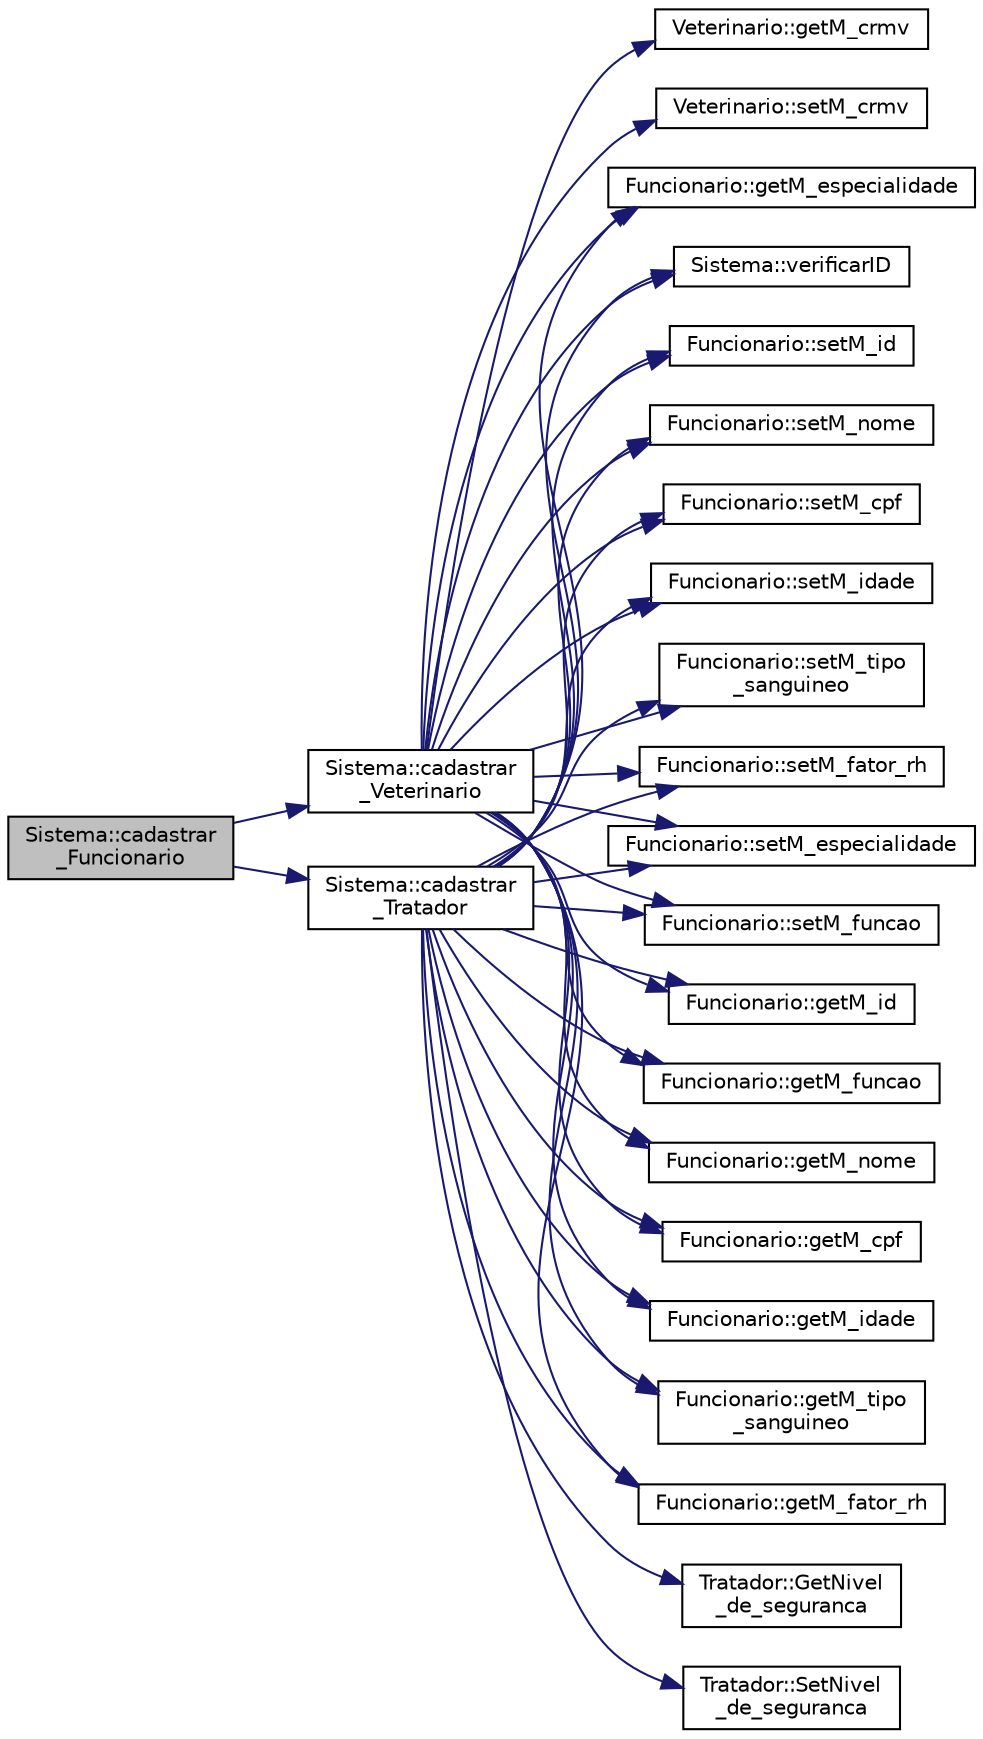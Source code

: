 digraph "Sistema::cadastrar_Funcionario"
{
  edge [fontname="Helvetica",fontsize="10",labelfontname="Helvetica",labelfontsize="10"];
  node [fontname="Helvetica",fontsize="10",shape=record];
  rankdir="LR";
  Node34 [label="Sistema::cadastrar\l_Funcionario",height=0.2,width=0.4,color="black", fillcolor="grey75", style="filled", fontcolor="black"];
  Node34 -> Node35 [color="midnightblue",fontsize="10",style="solid",fontname="Helvetica"];
  Node35 [label="Sistema::cadastrar\l_Tratador",height=0.2,width=0.4,color="black", fillcolor="white", style="filled",URL="$class_sistema.html#a8ced2bfb34f49850cb7304aa310a3f33",tooltip="Cadastra um tratador. "];
  Node35 -> Node36 [color="midnightblue",fontsize="10",style="solid",fontname="Helvetica"];
  Node36 [label="Sistema::verificarID",height=0.2,width=0.4,color="black", fillcolor="white", style="filled",URL="$class_sistema.html#a1d9ef2a50059785ec0d5d09e89a20b4f",tooltip="Checa se id do funcionário já existe. "];
  Node35 -> Node37 [color="midnightblue",fontsize="10",style="solid",fontname="Helvetica"];
  Node37 [label="Funcionario::setM_id",height=0.2,width=0.4,color="black", fillcolor="white", style="filled",URL="$class_funcionario.html#a9918c88dd2985cb8643f28407e5f0236"];
  Node35 -> Node38 [color="midnightblue",fontsize="10",style="solid",fontname="Helvetica"];
  Node38 [label="Funcionario::setM_nome",height=0.2,width=0.4,color="black", fillcolor="white", style="filled",URL="$class_funcionario.html#a85a4128d2eae877de922cd3259054e43"];
  Node35 -> Node39 [color="midnightblue",fontsize="10",style="solid",fontname="Helvetica"];
  Node39 [label="Funcionario::setM_cpf",height=0.2,width=0.4,color="black", fillcolor="white", style="filled",URL="$class_funcionario.html#a34df8d7817934b39bf55862532f222f6"];
  Node35 -> Node40 [color="midnightblue",fontsize="10",style="solid",fontname="Helvetica"];
  Node40 [label="Funcionario::setM_idade",height=0.2,width=0.4,color="black", fillcolor="white", style="filled",URL="$class_funcionario.html#a94d479f6870613825b0d6fb1b914bac0"];
  Node35 -> Node41 [color="midnightblue",fontsize="10",style="solid",fontname="Helvetica"];
  Node41 [label="Funcionario::setM_tipo\l_sanguineo",height=0.2,width=0.4,color="black", fillcolor="white", style="filled",URL="$class_funcionario.html#aaa528174dd7a3e3d3d7dfd5a20455a34"];
  Node35 -> Node42 [color="midnightblue",fontsize="10",style="solid",fontname="Helvetica"];
  Node42 [label="Funcionario::setM_fator_rh",height=0.2,width=0.4,color="black", fillcolor="white", style="filled",URL="$class_funcionario.html#a96f023d8dbc4b2ee7ead46a1cb91e9a2"];
  Node35 -> Node43 [color="midnightblue",fontsize="10",style="solid",fontname="Helvetica"];
  Node43 [label="Funcionario::setM_especialidade",height=0.2,width=0.4,color="black", fillcolor="white", style="filled",URL="$class_funcionario.html#a19534737bd7bf7f4b308bffebdfaa9cd"];
  Node35 -> Node44 [color="midnightblue",fontsize="10",style="solid",fontname="Helvetica"];
  Node44 [label="Funcionario::setM_funcao",height=0.2,width=0.4,color="black", fillcolor="white", style="filled",URL="$class_funcionario.html#a9de9412bb27baa22675f288548b8d870"];
  Node35 -> Node45 [color="midnightblue",fontsize="10",style="solid",fontname="Helvetica"];
  Node45 [label="Tratador::SetNivel\l_de_seguranca",height=0.2,width=0.4,color="black", fillcolor="white", style="filled",URL="$class_tratador.html#ad6335d5e5a07ee418ec32b7624f2de06"];
  Node35 -> Node46 [color="midnightblue",fontsize="10",style="solid",fontname="Helvetica"];
  Node46 [label="Funcionario::getM_id",height=0.2,width=0.4,color="black", fillcolor="white", style="filled",URL="$class_funcionario.html#a28862fda8ac97bae17caa6c6d8659ca8"];
  Node35 -> Node47 [color="midnightblue",fontsize="10",style="solid",fontname="Helvetica"];
  Node47 [label="Funcionario::getM_funcao",height=0.2,width=0.4,color="black", fillcolor="white", style="filled",URL="$class_funcionario.html#af9b915ef86c488403c1f3843bbf8fd95"];
  Node35 -> Node48 [color="midnightblue",fontsize="10",style="solid",fontname="Helvetica"];
  Node48 [label="Funcionario::getM_nome",height=0.2,width=0.4,color="black", fillcolor="white", style="filled",URL="$class_funcionario.html#abfafc40b693e6bf765998a78d23b2e58"];
  Node35 -> Node49 [color="midnightblue",fontsize="10",style="solid",fontname="Helvetica"];
  Node49 [label="Funcionario::getM_cpf",height=0.2,width=0.4,color="black", fillcolor="white", style="filled",URL="$class_funcionario.html#afe90ceedae9ae30ba014aa43e0556744"];
  Node35 -> Node50 [color="midnightblue",fontsize="10",style="solid",fontname="Helvetica"];
  Node50 [label="Funcionario::getM_idade",height=0.2,width=0.4,color="black", fillcolor="white", style="filled",URL="$class_funcionario.html#aa070eee31dbde8832868518a0f0d1436"];
  Node35 -> Node51 [color="midnightblue",fontsize="10",style="solid",fontname="Helvetica"];
  Node51 [label="Funcionario::getM_tipo\l_sanguineo",height=0.2,width=0.4,color="black", fillcolor="white", style="filled",URL="$class_funcionario.html#a43899ba443365c1e3b5e78e37a8ccd85"];
  Node35 -> Node52 [color="midnightblue",fontsize="10",style="solid",fontname="Helvetica"];
  Node52 [label="Funcionario::getM_fator_rh",height=0.2,width=0.4,color="black", fillcolor="white", style="filled",URL="$class_funcionario.html#ab34e46ef33b0f2918bcf129772ca28fb"];
  Node35 -> Node53 [color="midnightblue",fontsize="10",style="solid",fontname="Helvetica"];
  Node53 [label="Funcionario::getM_especialidade",height=0.2,width=0.4,color="black", fillcolor="white", style="filled",URL="$class_funcionario.html#ad04c633c1d9c9d0c0e794bad0b4d2adf"];
  Node35 -> Node54 [color="midnightblue",fontsize="10",style="solid",fontname="Helvetica"];
  Node54 [label="Tratador::GetNivel\l_de_seguranca",height=0.2,width=0.4,color="black", fillcolor="white", style="filled",URL="$class_tratador.html#a0cbcf60a869f43d17a040458aaf6a129"];
  Node34 -> Node55 [color="midnightblue",fontsize="10",style="solid",fontname="Helvetica"];
  Node55 [label="Sistema::cadastrar\l_Veterinario",height=0.2,width=0.4,color="black", fillcolor="white", style="filled",URL="$class_sistema.html#ae571232cb93233d37b18ca90edff3b53",tooltip="Cadastra um veterinário. "];
  Node55 -> Node36 [color="midnightblue",fontsize="10",style="solid",fontname="Helvetica"];
  Node55 -> Node37 [color="midnightblue",fontsize="10",style="solid",fontname="Helvetica"];
  Node55 -> Node38 [color="midnightblue",fontsize="10",style="solid",fontname="Helvetica"];
  Node55 -> Node39 [color="midnightblue",fontsize="10",style="solid",fontname="Helvetica"];
  Node55 -> Node40 [color="midnightblue",fontsize="10",style="solid",fontname="Helvetica"];
  Node55 -> Node41 [color="midnightblue",fontsize="10",style="solid",fontname="Helvetica"];
  Node55 -> Node42 [color="midnightblue",fontsize="10",style="solid",fontname="Helvetica"];
  Node55 -> Node43 [color="midnightblue",fontsize="10",style="solid",fontname="Helvetica"];
  Node55 -> Node44 [color="midnightblue",fontsize="10",style="solid",fontname="Helvetica"];
  Node55 -> Node56 [color="midnightblue",fontsize="10",style="solid",fontname="Helvetica"];
  Node56 [label="Veterinario::setM_crmv",height=0.2,width=0.4,color="black", fillcolor="white", style="filled",URL="$class_veterinario.html#acf26003c9aea0fdc3fe5e1d52ff4772f"];
  Node55 -> Node46 [color="midnightblue",fontsize="10",style="solid",fontname="Helvetica"];
  Node55 -> Node47 [color="midnightblue",fontsize="10",style="solid",fontname="Helvetica"];
  Node55 -> Node48 [color="midnightblue",fontsize="10",style="solid",fontname="Helvetica"];
  Node55 -> Node49 [color="midnightblue",fontsize="10",style="solid",fontname="Helvetica"];
  Node55 -> Node50 [color="midnightblue",fontsize="10",style="solid",fontname="Helvetica"];
  Node55 -> Node51 [color="midnightblue",fontsize="10",style="solid",fontname="Helvetica"];
  Node55 -> Node52 [color="midnightblue",fontsize="10",style="solid",fontname="Helvetica"];
  Node55 -> Node53 [color="midnightblue",fontsize="10",style="solid",fontname="Helvetica"];
  Node55 -> Node57 [color="midnightblue",fontsize="10",style="solid",fontname="Helvetica"];
  Node57 [label="Veterinario::getM_crmv",height=0.2,width=0.4,color="black", fillcolor="white", style="filled",URL="$class_veterinario.html#aa78460eaeca71eb467c6eb57df7e287d"];
}
